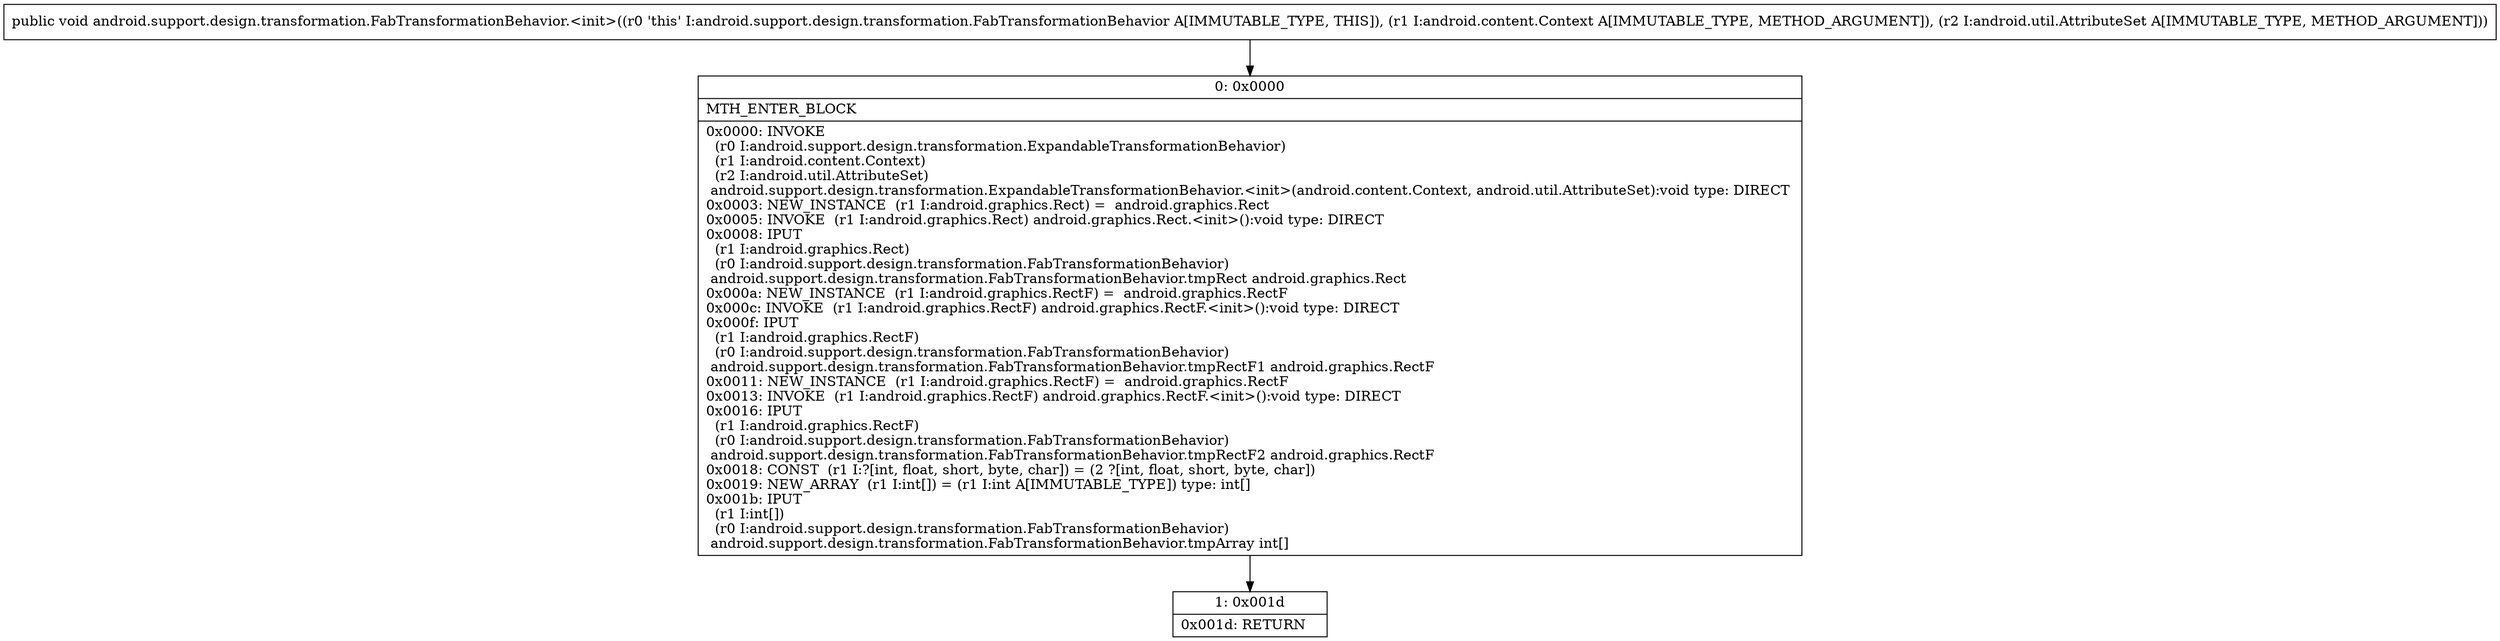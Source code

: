 digraph "CFG forandroid.support.design.transformation.FabTransformationBehavior.\<init\>(Landroid\/content\/Context;Landroid\/util\/AttributeSet;)V" {
Node_0 [shape=record,label="{0\:\ 0x0000|MTH_ENTER_BLOCK\l|0x0000: INVOKE  \l  (r0 I:android.support.design.transformation.ExpandableTransformationBehavior)\l  (r1 I:android.content.Context)\l  (r2 I:android.util.AttributeSet)\l android.support.design.transformation.ExpandableTransformationBehavior.\<init\>(android.content.Context, android.util.AttributeSet):void type: DIRECT \l0x0003: NEW_INSTANCE  (r1 I:android.graphics.Rect) =  android.graphics.Rect \l0x0005: INVOKE  (r1 I:android.graphics.Rect) android.graphics.Rect.\<init\>():void type: DIRECT \l0x0008: IPUT  \l  (r1 I:android.graphics.Rect)\l  (r0 I:android.support.design.transformation.FabTransformationBehavior)\l android.support.design.transformation.FabTransformationBehavior.tmpRect android.graphics.Rect \l0x000a: NEW_INSTANCE  (r1 I:android.graphics.RectF) =  android.graphics.RectF \l0x000c: INVOKE  (r1 I:android.graphics.RectF) android.graphics.RectF.\<init\>():void type: DIRECT \l0x000f: IPUT  \l  (r1 I:android.graphics.RectF)\l  (r0 I:android.support.design.transformation.FabTransformationBehavior)\l android.support.design.transformation.FabTransformationBehavior.tmpRectF1 android.graphics.RectF \l0x0011: NEW_INSTANCE  (r1 I:android.graphics.RectF) =  android.graphics.RectF \l0x0013: INVOKE  (r1 I:android.graphics.RectF) android.graphics.RectF.\<init\>():void type: DIRECT \l0x0016: IPUT  \l  (r1 I:android.graphics.RectF)\l  (r0 I:android.support.design.transformation.FabTransformationBehavior)\l android.support.design.transformation.FabTransformationBehavior.tmpRectF2 android.graphics.RectF \l0x0018: CONST  (r1 I:?[int, float, short, byte, char]) = (2 ?[int, float, short, byte, char]) \l0x0019: NEW_ARRAY  (r1 I:int[]) = (r1 I:int A[IMMUTABLE_TYPE]) type: int[] \l0x001b: IPUT  \l  (r1 I:int[])\l  (r0 I:android.support.design.transformation.FabTransformationBehavior)\l android.support.design.transformation.FabTransformationBehavior.tmpArray int[] \l}"];
Node_1 [shape=record,label="{1\:\ 0x001d|0x001d: RETURN   \l}"];
MethodNode[shape=record,label="{public void android.support.design.transformation.FabTransformationBehavior.\<init\>((r0 'this' I:android.support.design.transformation.FabTransformationBehavior A[IMMUTABLE_TYPE, THIS]), (r1 I:android.content.Context A[IMMUTABLE_TYPE, METHOD_ARGUMENT]), (r2 I:android.util.AttributeSet A[IMMUTABLE_TYPE, METHOD_ARGUMENT])) }"];
MethodNode -> Node_0;
Node_0 -> Node_1;
}

